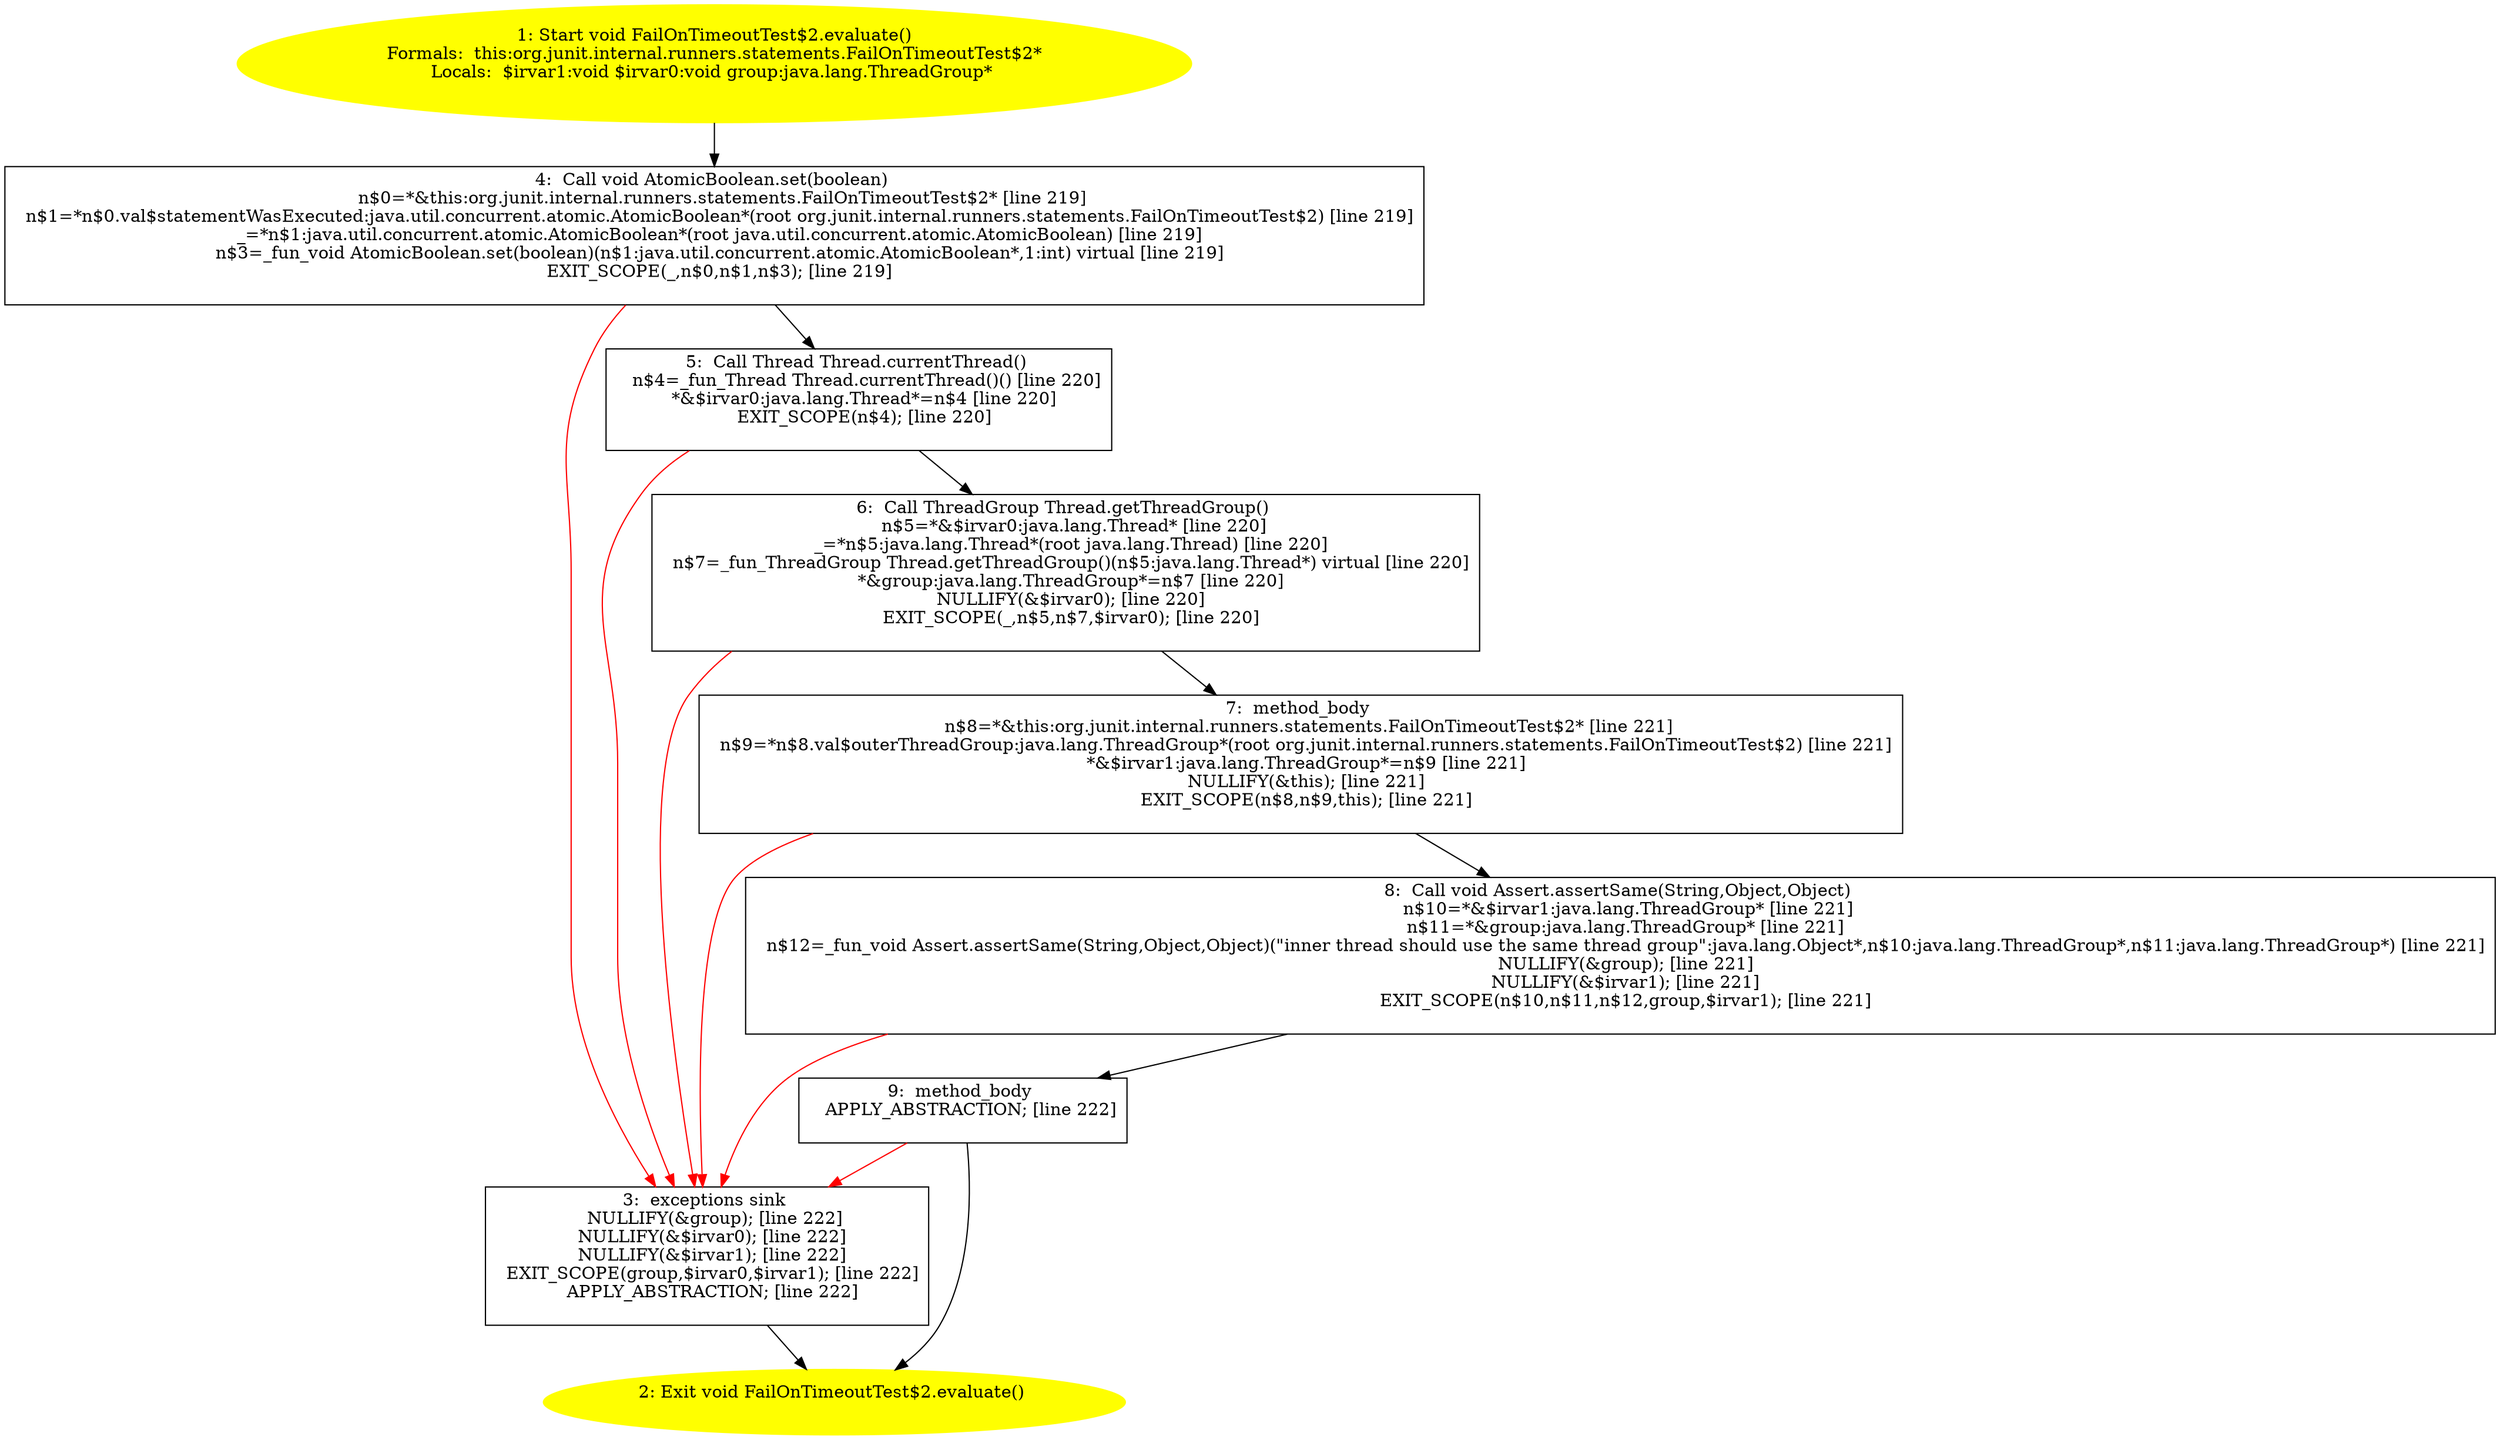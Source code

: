/* @generated */
digraph cfg {
"org.junit.internal.runners.statements.FailOnTimeoutTest$2.evaluate():void.1a4f90628566ebd0aa99968630a52742_1" [label="1: Start void FailOnTimeoutTest$2.evaluate()\nFormals:  this:org.junit.internal.runners.statements.FailOnTimeoutTest$2*\nLocals:  $irvar1:void $irvar0:void group:java.lang.ThreadGroup* \n  " color=yellow style=filled]
	

	 "org.junit.internal.runners.statements.FailOnTimeoutTest$2.evaluate():void.1a4f90628566ebd0aa99968630a52742_1" -> "org.junit.internal.runners.statements.FailOnTimeoutTest$2.evaluate():void.1a4f90628566ebd0aa99968630a52742_4" ;
"org.junit.internal.runners.statements.FailOnTimeoutTest$2.evaluate():void.1a4f90628566ebd0aa99968630a52742_2" [label="2: Exit void FailOnTimeoutTest$2.evaluate() \n  " color=yellow style=filled]
	

"org.junit.internal.runners.statements.FailOnTimeoutTest$2.evaluate():void.1a4f90628566ebd0aa99968630a52742_3" [label="3:  exceptions sink \n   NULLIFY(&group); [line 222]\n  NULLIFY(&$irvar0); [line 222]\n  NULLIFY(&$irvar1); [line 222]\n  EXIT_SCOPE(group,$irvar0,$irvar1); [line 222]\n  APPLY_ABSTRACTION; [line 222]\n " shape="box"]
	

	 "org.junit.internal.runners.statements.FailOnTimeoutTest$2.evaluate():void.1a4f90628566ebd0aa99968630a52742_3" -> "org.junit.internal.runners.statements.FailOnTimeoutTest$2.evaluate():void.1a4f90628566ebd0aa99968630a52742_2" ;
"org.junit.internal.runners.statements.FailOnTimeoutTest$2.evaluate():void.1a4f90628566ebd0aa99968630a52742_4" [label="4:  Call void AtomicBoolean.set(boolean) \n   n$0=*&this:org.junit.internal.runners.statements.FailOnTimeoutTest$2* [line 219]\n  n$1=*n$0.val$statementWasExecuted:java.util.concurrent.atomic.AtomicBoolean*(root org.junit.internal.runners.statements.FailOnTimeoutTest$2) [line 219]\n  _=*n$1:java.util.concurrent.atomic.AtomicBoolean*(root java.util.concurrent.atomic.AtomicBoolean) [line 219]\n  n$3=_fun_void AtomicBoolean.set(boolean)(n$1:java.util.concurrent.atomic.AtomicBoolean*,1:int) virtual [line 219]\n  EXIT_SCOPE(_,n$0,n$1,n$3); [line 219]\n " shape="box"]
	

	 "org.junit.internal.runners.statements.FailOnTimeoutTest$2.evaluate():void.1a4f90628566ebd0aa99968630a52742_4" -> "org.junit.internal.runners.statements.FailOnTimeoutTest$2.evaluate():void.1a4f90628566ebd0aa99968630a52742_5" ;
	 "org.junit.internal.runners.statements.FailOnTimeoutTest$2.evaluate():void.1a4f90628566ebd0aa99968630a52742_4" -> "org.junit.internal.runners.statements.FailOnTimeoutTest$2.evaluate():void.1a4f90628566ebd0aa99968630a52742_3" [color="red" ];
"org.junit.internal.runners.statements.FailOnTimeoutTest$2.evaluate():void.1a4f90628566ebd0aa99968630a52742_5" [label="5:  Call Thread Thread.currentThread() \n   n$4=_fun_Thread Thread.currentThread()() [line 220]\n  *&$irvar0:java.lang.Thread*=n$4 [line 220]\n  EXIT_SCOPE(n$4); [line 220]\n " shape="box"]
	

	 "org.junit.internal.runners.statements.FailOnTimeoutTest$2.evaluate():void.1a4f90628566ebd0aa99968630a52742_5" -> "org.junit.internal.runners.statements.FailOnTimeoutTest$2.evaluate():void.1a4f90628566ebd0aa99968630a52742_6" ;
	 "org.junit.internal.runners.statements.FailOnTimeoutTest$2.evaluate():void.1a4f90628566ebd0aa99968630a52742_5" -> "org.junit.internal.runners.statements.FailOnTimeoutTest$2.evaluate():void.1a4f90628566ebd0aa99968630a52742_3" [color="red" ];
"org.junit.internal.runners.statements.FailOnTimeoutTest$2.evaluate():void.1a4f90628566ebd0aa99968630a52742_6" [label="6:  Call ThreadGroup Thread.getThreadGroup() \n   n$5=*&$irvar0:java.lang.Thread* [line 220]\n  _=*n$5:java.lang.Thread*(root java.lang.Thread) [line 220]\n  n$7=_fun_ThreadGroup Thread.getThreadGroup()(n$5:java.lang.Thread*) virtual [line 220]\n  *&group:java.lang.ThreadGroup*=n$7 [line 220]\n  NULLIFY(&$irvar0); [line 220]\n  EXIT_SCOPE(_,n$5,n$7,$irvar0); [line 220]\n " shape="box"]
	

	 "org.junit.internal.runners.statements.FailOnTimeoutTest$2.evaluate():void.1a4f90628566ebd0aa99968630a52742_6" -> "org.junit.internal.runners.statements.FailOnTimeoutTest$2.evaluate():void.1a4f90628566ebd0aa99968630a52742_7" ;
	 "org.junit.internal.runners.statements.FailOnTimeoutTest$2.evaluate():void.1a4f90628566ebd0aa99968630a52742_6" -> "org.junit.internal.runners.statements.FailOnTimeoutTest$2.evaluate():void.1a4f90628566ebd0aa99968630a52742_3" [color="red" ];
"org.junit.internal.runners.statements.FailOnTimeoutTest$2.evaluate():void.1a4f90628566ebd0aa99968630a52742_7" [label="7:  method_body \n   n$8=*&this:org.junit.internal.runners.statements.FailOnTimeoutTest$2* [line 221]\n  n$9=*n$8.val$outerThreadGroup:java.lang.ThreadGroup*(root org.junit.internal.runners.statements.FailOnTimeoutTest$2) [line 221]\n  *&$irvar1:java.lang.ThreadGroup*=n$9 [line 221]\n  NULLIFY(&this); [line 221]\n  EXIT_SCOPE(n$8,n$9,this); [line 221]\n " shape="box"]
	

	 "org.junit.internal.runners.statements.FailOnTimeoutTest$2.evaluate():void.1a4f90628566ebd0aa99968630a52742_7" -> "org.junit.internal.runners.statements.FailOnTimeoutTest$2.evaluate():void.1a4f90628566ebd0aa99968630a52742_8" ;
	 "org.junit.internal.runners.statements.FailOnTimeoutTest$2.evaluate():void.1a4f90628566ebd0aa99968630a52742_7" -> "org.junit.internal.runners.statements.FailOnTimeoutTest$2.evaluate():void.1a4f90628566ebd0aa99968630a52742_3" [color="red" ];
"org.junit.internal.runners.statements.FailOnTimeoutTest$2.evaluate():void.1a4f90628566ebd0aa99968630a52742_8" [label="8:  Call void Assert.assertSame(String,Object,Object) \n   n$10=*&$irvar1:java.lang.ThreadGroup* [line 221]\n  n$11=*&group:java.lang.ThreadGroup* [line 221]\n  n$12=_fun_void Assert.assertSame(String,Object,Object)(\"inner thread should use the same thread group\":java.lang.Object*,n$10:java.lang.ThreadGroup*,n$11:java.lang.ThreadGroup*) [line 221]\n  NULLIFY(&group); [line 221]\n  NULLIFY(&$irvar1); [line 221]\n  EXIT_SCOPE(n$10,n$11,n$12,group,$irvar1); [line 221]\n " shape="box"]
	

	 "org.junit.internal.runners.statements.FailOnTimeoutTest$2.evaluate():void.1a4f90628566ebd0aa99968630a52742_8" -> "org.junit.internal.runners.statements.FailOnTimeoutTest$2.evaluate():void.1a4f90628566ebd0aa99968630a52742_9" ;
	 "org.junit.internal.runners.statements.FailOnTimeoutTest$2.evaluate():void.1a4f90628566ebd0aa99968630a52742_8" -> "org.junit.internal.runners.statements.FailOnTimeoutTest$2.evaluate():void.1a4f90628566ebd0aa99968630a52742_3" [color="red" ];
"org.junit.internal.runners.statements.FailOnTimeoutTest$2.evaluate():void.1a4f90628566ebd0aa99968630a52742_9" [label="9:  method_body \n   APPLY_ABSTRACTION; [line 222]\n " shape="box"]
	

	 "org.junit.internal.runners.statements.FailOnTimeoutTest$2.evaluate():void.1a4f90628566ebd0aa99968630a52742_9" -> "org.junit.internal.runners.statements.FailOnTimeoutTest$2.evaluate():void.1a4f90628566ebd0aa99968630a52742_2" ;
	 "org.junit.internal.runners.statements.FailOnTimeoutTest$2.evaluate():void.1a4f90628566ebd0aa99968630a52742_9" -> "org.junit.internal.runners.statements.FailOnTimeoutTest$2.evaluate():void.1a4f90628566ebd0aa99968630a52742_3" [color="red" ];
}
